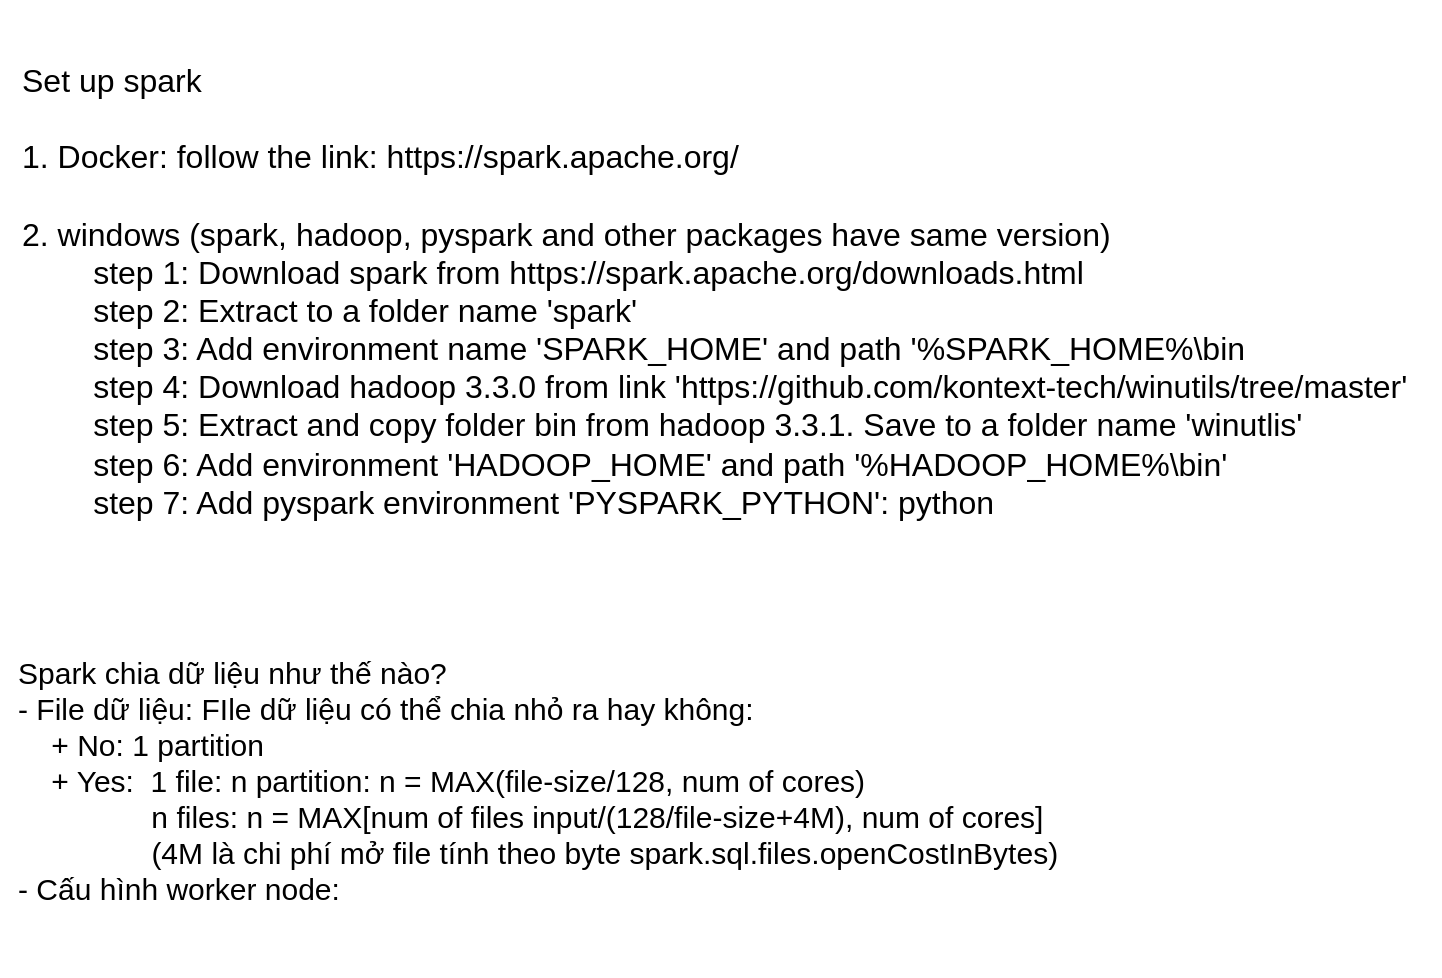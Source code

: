 <mxfile version="24.7.15">
  <diagram name="Page-1" id="QxGQDab-3IP6S6Nk2ZQG">
    <mxGraphModel dx="1050" dy="557" grid="0" gridSize="10" guides="1" tooltips="1" connect="1" arrows="1" fold="1" page="1" pageScale="1" pageWidth="3300" pageHeight="4681" math="0" shadow="0">
      <root>
        <mxCell id="0" />
        <mxCell id="1" parent="0" />
        <mxCell id="e4KKcf-cGvebuYbtwIIO-2" value="Set up spark&lt;div style=&quot;font-size: 16px;&quot;&gt;&lt;br style=&quot;font-size: 16px;&quot;&gt;&lt;/div&gt;&lt;div style=&quot;font-size: 16px;&quot;&gt;1. Docker: follow the link: https://spark.apache.org/&lt;br style=&quot;font-size: 16px;&quot;&gt;&lt;/div&gt;&lt;div style=&quot;font-size: 16px;&quot;&gt;&lt;br style=&quot;font-size: 16px;&quot;&gt;&lt;/div&gt;&lt;div style=&quot;font-size: 16px;&quot;&gt;2. windows (spark, hadoop, pyspark and other packages have same version)&lt;/div&gt;&lt;div style=&quot;font-size: 16px;&quot;&gt;&amp;nbsp;&lt;span style=&quot;white-space: pre; font-size: 16px;&quot;&gt;&#x9;&lt;/span&gt;step 1: Download spark from https://spark.apache.org/downloads.html&lt;/div&gt;&lt;div style=&quot;font-size: 16px;&quot;&gt;&lt;span style=&quot;white-space: pre; font-size: 16px;&quot;&gt;&#x9;&lt;/span&gt;step 2: Extract to a folder name &#39;spark&#39;&lt;br style=&quot;font-size: 16px;&quot;&gt;&lt;/div&gt;&lt;div style=&quot;font-size: 16px;&quot;&gt;&lt;span style=&quot;white-space: pre; font-size: 16px;&quot;&gt;&#x9;&lt;/span&gt;step 3: Add environment name &#39;SPARK_HOME&#39; and path &#39;%SPARK_HOME%\bin&amp;nbsp;&lt;br style=&quot;font-size: 16px;&quot;&gt;&lt;/div&gt;&lt;div style=&quot;font-size: 16px;&quot;&gt;&lt;span style=&quot;white-space: pre; font-size: 16px;&quot;&gt;&#x9;&lt;/span&gt;step 4: Download hadoop 3.3.0 from link &#39;https://github.com/kontext-tech/winutils/tree/master&#39;&lt;br style=&quot;font-size: 16px;&quot;&gt;&lt;/div&gt;&lt;div style=&quot;font-size: 16px;&quot;&gt;&lt;span style=&quot;white-space: pre; font-size: 16px;&quot;&gt;&#x9;&lt;/span&gt;step 5: Extract and copy folder bin from hadoop 3.3.1. Save to a folder name &#39;winutlis&#39;&lt;br style=&quot;font-size: 16px;&quot;&gt;&lt;/div&gt;&lt;div style=&quot;font-size: 16px;&quot;&gt;&lt;span style=&quot;white-space: pre; font-size: 16px;&quot;&gt;&#x9;&lt;/span&gt;step 6: Add environment &#39;HADOOP_HOME&#39; and path &#39;%HADOOP_HOME%\bin&#39;&lt;br style=&quot;font-size: 16px;&quot;&gt;&lt;/div&gt;&lt;div style=&quot;font-size: 16px;&quot;&gt;&lt;span style=&quot;white-space: pre; font-size: 16px;&quot;&gt;&#x9;&lt;/span&gt;step 7: Add pyspark environment &#39;PYSPARK_PYTHON&#39;: python&lt;/div&gt;&lt;div style=&quot;font-size: 16px;&quot;&gt;&lt;br style=&quot;font-size: 16px;&quot;&gt;&lt;/div&gt;" style="text;html=1;align=left;verticalAlign=middle;whiteSpace=wrap;rounded=0;fontSize=16;spacing=11;spacingTop=0;textShadow=0;labelBorderColor=none;labelBackgroundColor=none;spacingLeft=0;" parent="1" vertex="1">
          <mxGeometry x="31" y="22" width="714" height="310" as="geometry" />
        </mxCell>
        <mxCell id="XzYTENeTjECc_HRz9cSZ-1" value="&lt;font style=&quot;font-size: 15px;&quot;&gt;Spark chia dữ liệu như thế nào?&lt;/font&gt;&lt;div style=&quot;font-size: 15px;&quot;&gt;&lt;font style=&quot;font-size: 15px;&quot;&gt;- File dữ liệu: FIle dữ liệu có thể chia nhỏ ra hay không:&lt;/font&gt;&lt;/div&gt;&lt;div style=&quot;font-size: 15px;&quot;&gt;&lt;font style=&quot;font-size: 15px;&quot;&gt;&amp;nbsp; &amp;nbsp; + No: 1 partition&lt;/font&gt;&lt;/div&gt;&lt;div style=&quot;font-size: 15px;&quot;&gt;&lt;font style=&quot;font-size: 15px;&quot;&gt;&amp;nbsp; &amp;nbsp; + Yes:&amp;nbsp; 1 file: n partition: n = MAX(file-size/128, num of cores)&lt;/font&gt;&lt;/div&gt;&lt;div style=&quot;font-size: 15px;&quot;&gt;&lt;font style=&quot;font-size: 15px;&quot;&gt;&amp;nbsp; &amp;nbsp; &amp;nbsp; &amp;nbsp; &amp;nbsp; &amp;nbsp; &amp;nbsp; &amp;nbsp; n files: n = MAX[num of files input/(128/file-size+4M), num of cores]&lt;/font&gt;&lt;/div&gt;&lt;div style=&quot;font-size: 15px;&quot;&gt;&lt;font style=&quot;font-size: 15px;&quot;&gt;&lt;span style=&quot;white-space: pre;&quot;&gt;&#x9;&lt;/span&gt;&lt;span style=&quot;white-space: pre;&quot;&gt;&#x9;&lt;/span&gt;(4M là chi phí mở file tính theo byte spark.sql.files.openCostInBytes)&lt;br&gt;&lt;/font&gt;&lt;/div&gt;&lt;div style=&quot;font-size: 15px;&quot;&gt;&lt;font style=&quot;font-size: 15px;&quot;&gt;- Cấu hình worker node:&lt;/font&gt;&lt;/div&gt;" style="text;html=1;align=left;verticalAlign=middle;whiteSpace=wrap;rounded=0;" parent="1" vertex="1">
          <mxGeometry x="38" y="314" width="713" height="196" as="geometry" />
        </mxCell>
      </root>
    </mxGraphModel>
  </diagram>
</mxfile>

